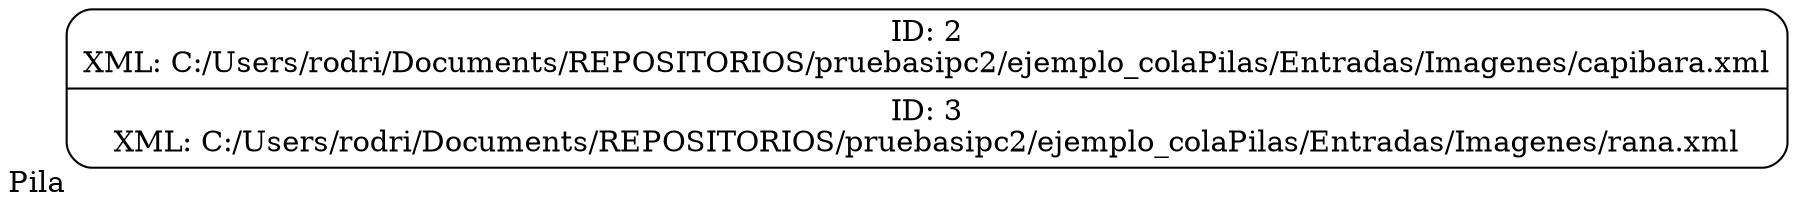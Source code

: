 digraph G {
    rankdir=LR;
    node[shape=Mrecord];
    Pila[xlabel="Pila" label="ID: 2\nXML: C:/Users/rodri/Documents/REPOSITORIOS/pruebasipc2/ejemplo_colaPilas/Entradas/Imagenes/capibara.xml\n|ID: 3\nXML: C:/Users/rodri/Documents/REPOSITORIOS/pruebasipc2/ejemplo_colaPilas/Entradas/Imagenes/rana.xml\n"];
}